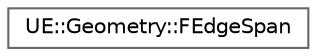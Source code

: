 digraph "Graphical Class Hierarchy"
{
 // INTERACTIVE_SVG=YES
 // LATEX_PDF_SIZE
  bgcolor="transparent";
  edge [fontname=Helvetica,fontsize=10,labelfontname=Helvetica,labelfontsize=10];
  node [fontname=Helvetica,fontsize=10,shape=box,height=0.2,width=0.4];
  rankdir="LR";
  Node0 [id="Node000000",label="UE::Geometry::FEdgeSpan",height=0.2,width=0.4,color="grey40", fillcolor="white", style="filled",URL="$d6/d23/classUE_1_1Geometry_1_1FEdgeSpan.html",tooltip="Sequential lists of vertices/edges in a mesh that is not closed."];
}
